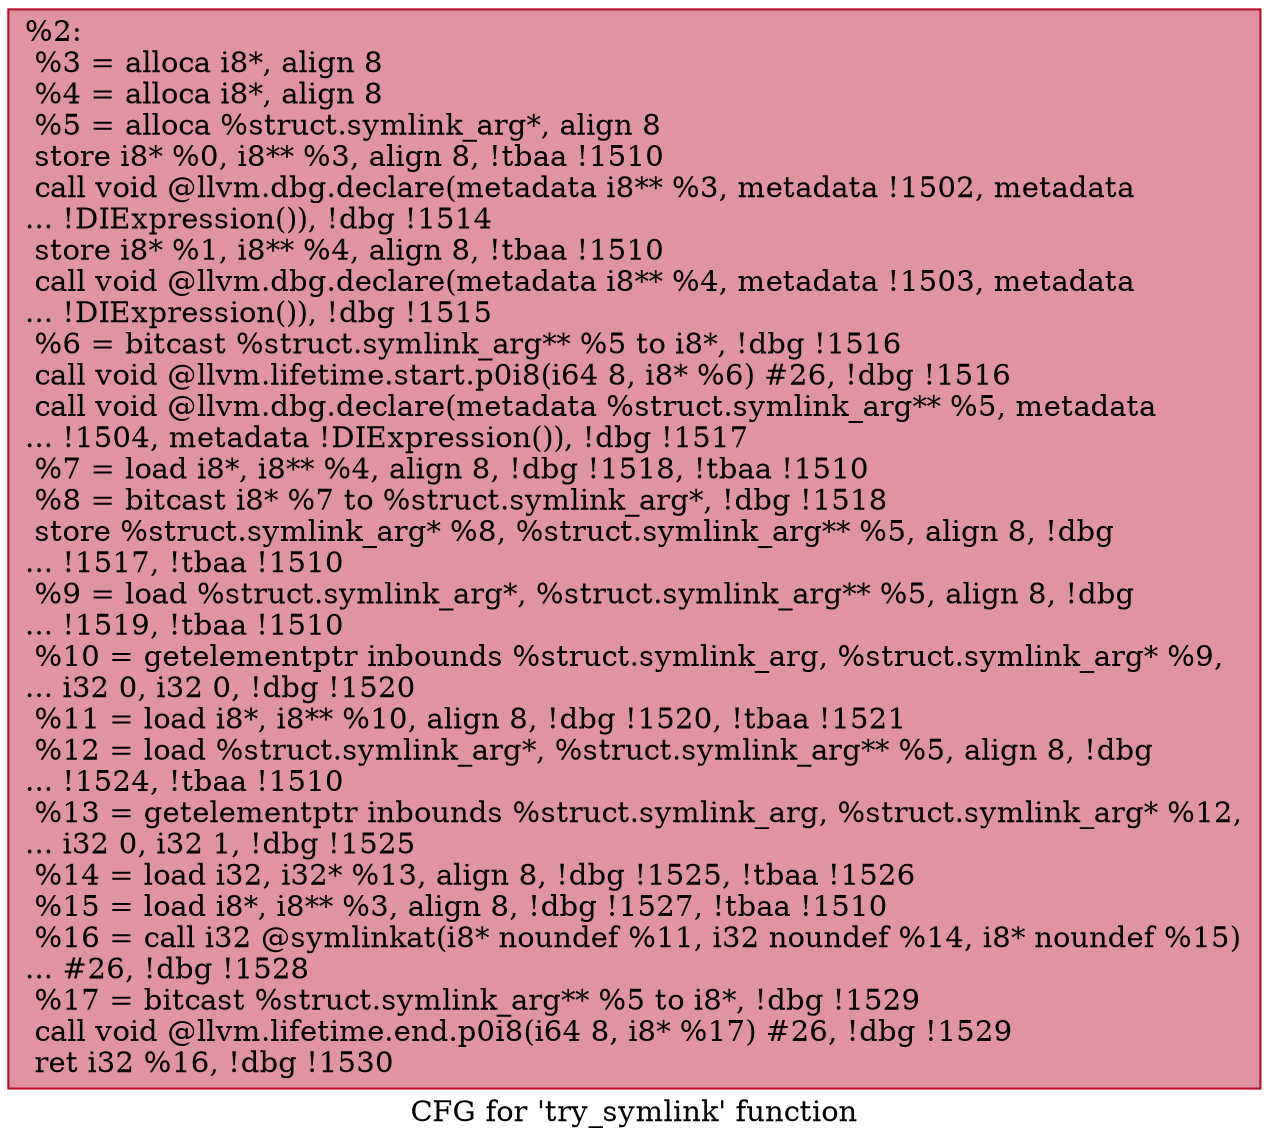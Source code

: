 digraph "CFG for 'try_symlink' function" {
	label="CFG for 'try_symlink' function";

	Node0x12b3b70 [shape=record,color="#b70d28ff", style=filled, fillcolor="#b70d2870",label="{%2:\l  %3 = alloca i8*, align 8\l  %4 = alloca i8*, align 8\l  %5 = alloca %struct.symlink_arg*, align 8\l  store i8* %0, i8** %3, align 8, !tbaa !1510\l  call void @llvm.dbg.declare(metadata i8** %3, metadata !1502, metadata\l... !DIExpression()), !dbg !1514\l  store i8* %1, i8** %4, align 8, !tbaa !1510\l  call void @llvm.dbg.declare(metadata i8** %4, metadata !1503, metadata\l... !DIExpression()), !dbg !1515\l  %6 = bitcast %struct.symlink_arg** %5 to i8*, !dbg !1516\l  call void @llvm.lifetime.start.p0i8(i64 8, i8* %6) #26, !dbg !1516\l  call void @llvm.dbg.declare(metadata %struct.symlink_arg** %5, metadata\l... !1504, metadata !DIExpression()), !dbg !1517\l  %7 = load i8*, i8** %4, align 8, !dbg !1518, !tbaa !1510\l  %8 = bitcast i8* %7 to %struct.symlink_arg*, !dbg !1518\l  store %struct.symlink_arg* %8, %struct.symlink_arg** %5, align 8, !dbg\l... !1517, !tbaa !1510\l  %9 = load %struct.symlink_arg*, %struct.symlink_arg** %5, align 8, !dbg\l... !1519, !tbaa !1510\l  %10 = getelementptr inbounds %struct.symlink_arg, %struct.symlink_arg* %9,\l... i32 0, i32 0, !dbg !1520\l  %11 = load i8*, i8** %10, align 8, !dbg !1520, !tbaa !1521\l  %12 = load %struct.symlink_arg*, %struct.symlink_arg** %5, align 8, !dbg\l... !1524, !tbaa !1510\l  %13 = getelementptr inbounds %struct.symlink_arg, %struct.symlink_arg* %12,\l... i32 0, i32 1, !dbg !1525\l  %14 = load i32, i32* %13, align 8, !dbg !1525, !tbaa !1526\l  %15 = load i8*, i8** %3, align 8, !dbg !1527, !tbaa !1510\l  %16 = call i32 @symlinkat(i8* noundef %11, i32 noundef %14, i8* noundef %15)\l... #26, !dbg !1528\l  %17 = bitcast %struct.symlink_arg** %5 to i8*, !dbg !1529\l  call void @llvm.lifetime.end.p0i8(i64 8, i8* %17) #26, !dbg !1529\l  ret i32 %16, !dbg !1530\l}"];
}
